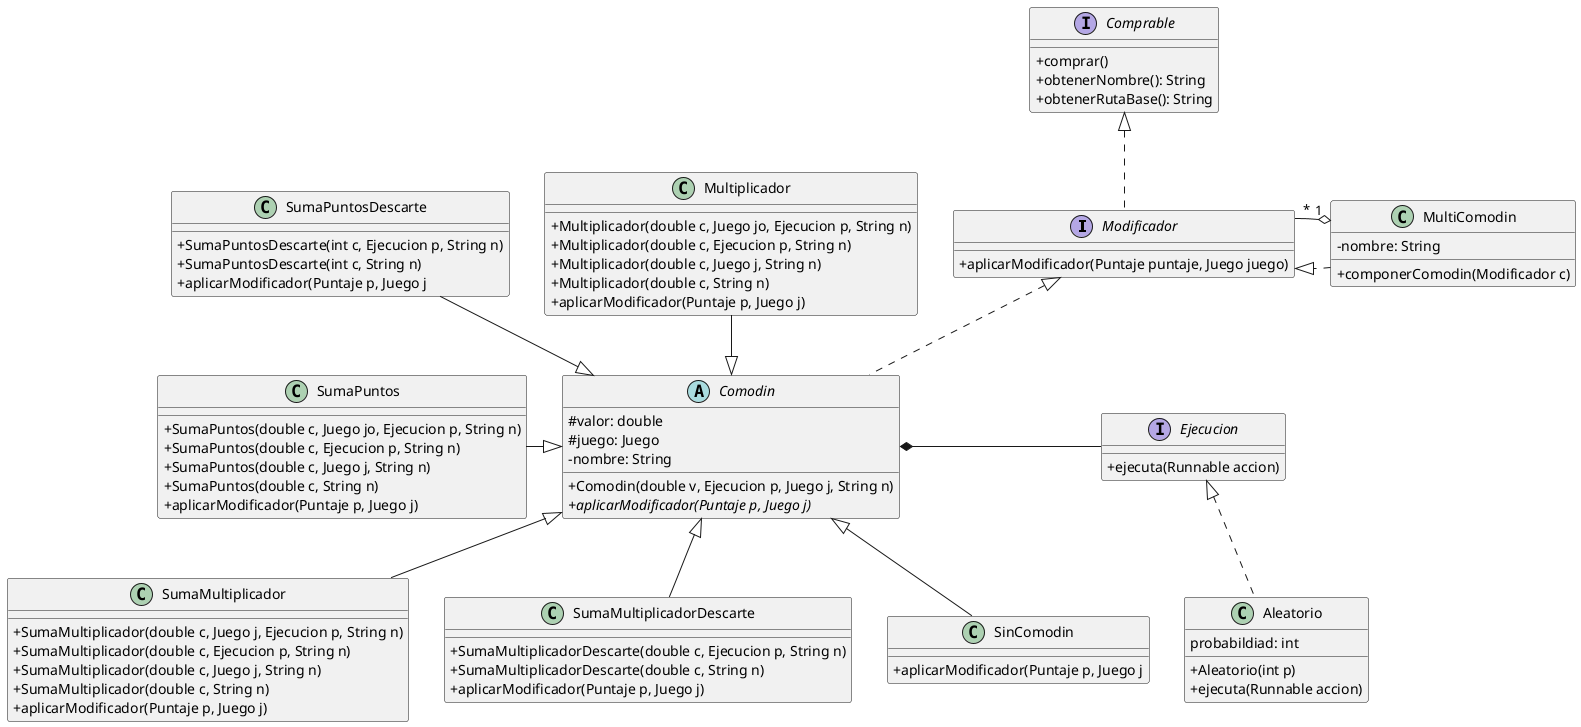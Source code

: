 @startuml Comodin
skinparam classAttributeIconSize 0

interface Modificador{
+aplicarModificador(Puntaje puntaje, Juego juego)
}

interface Comprable {
    +comprar()
    +obtenerNombre(): String
    +obtenerRutaBase(): String
}

abstract class Comodin{
#valor: double
#juego: Juego
-nombre: String
+Comodin(double v, Ejecucion p, Juego j, String n)
+{abstract}aplicarModificador(Puntaje p, Juego j)
}

interface Ejecucion{
    +ejecuta(Runnable accion)
}

class Aleatorio{
probabildiad: int
+Aleatorio(int p)
+ejecuta(Runnable accion)
}

class SumaMultiplicador{
+SumaMultiplicador(double c, Juego j, Ejecucion p, String n)
+SumaMultiplicador(double c, Ejecucion p, String n)
+SumaMultiplicador(double c, Juego j, String n)
+SumaMultiplicador(double c, String n)
+aplicarModificador(Puntaje p, Juego j)
}

class SumaMultiplicadorDescarte{
+SumaMultiplicadorDescarte(double c, Ejecucion p, String n)
+SumaMultiplicadorDescarte(double c, String n)
+aplicarModificador(Puntaje p, Juego j)
}

class SumaPuntos{
+SumaPuntos(double c, Juego jo, Ejecucion p, String n)
+SumaPuntos(double c, Ejecucion p, String n)
+SumaPuntos(double c, Juego j, String n)
+SumaPuntos(double c, String n)
+aplicarModificador(Puntaje p, Juego j)
}

class SumaPuntosDescarte{
+SumaPuntosDescarte(int c, Ejecucion p, String n)
+SumaPuntosDescarte(int c, String n)
+aplicarModificador(Puntaje p, Juego j
}

class Multiplicador {
+Multiplicador(double c, Juego jo, Ejecucion p, String n)
+Multiplicador(double c, Ejecucion p, String n)
+Multiplicador(double c, Juego j, String n)
+Multiplicador(double c, String n)
+aplicarModificador(Puntaje p, Juego j)
}

class SinComodin {
+aplicarModificador(Puntaje p, Juego j
}

class MultiComodin{
-nombre: String
+componerComodin(Modificador c)
}

Modificador .up.|> Comprable

SumaPuntos -right-|> Comodin
SumaMultiplicadorDescarte -up-|> Comodin
SumaPuntosDescarte -down-|> Comodin
SumaMultiplicador -up-|> Comodin
Multiplicador -down-|> Comodin
SinComodin -up-|> Comodin

Comodin *-right- Ejecucion
Aleatorio .up.|> Ejecucion

Comodin .up.|> Modificador
MultiComodin .right.|> Modificador


MultiComodin "1" o-up- "*" Modificador

@enduml
